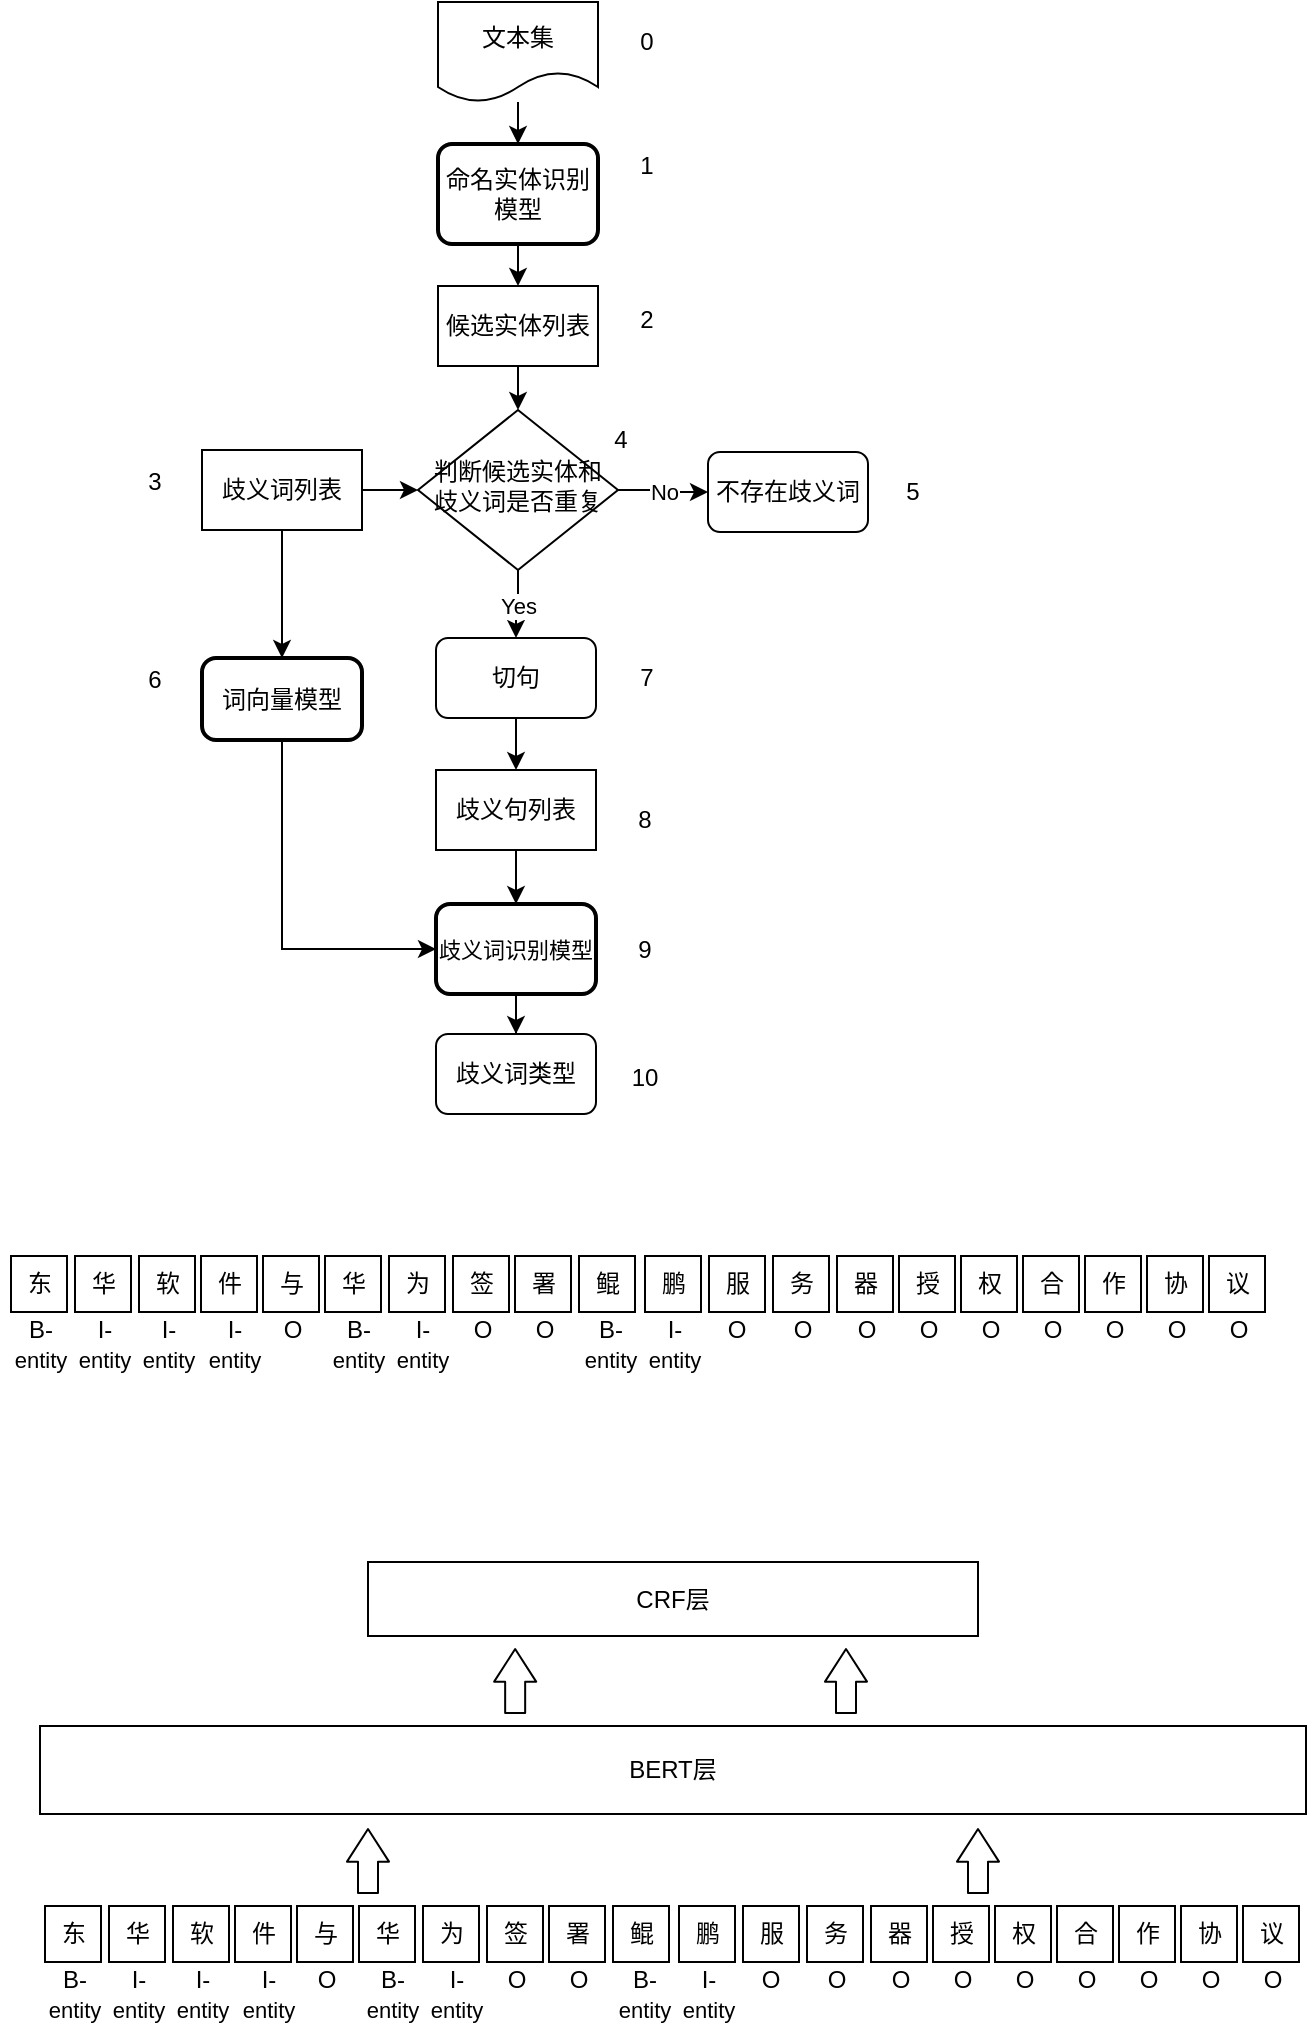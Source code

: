 <mxfile version="13.7.9" type="github">
  <diagram id="C5RBs43oDa-KdzZeNtuy" name="Page-1">
    <mxGraphModel dx="988" dy="623" grid="0" gridSize="10" guides="1" tooltips="1" connect="1" arrows="1" fold="1" page="1" pageScale="1" pageWidth="827" pageHeight="1169" background="#ffffff" math="0" shadow="0">
      <root>
        <mxCell id="WIyWlLk6GJQsqaUBKTNV-0" />
        <mxCell id="WIyWlLk6GJQsqaUBKTNV-1" parent="WIyWlLk6GJQsqaUBKTNV-0" />
        <mxCell id="8-ckLOhh94-560xdvz12-28" value="No" style="edgeStyle=orthogonalEdgeStyle;rounded=0;orthogonalLoop=1;jettySize=auto;html=1;" edge="1" parent="WIyWlLk6GJQsqaUBKTNV-1" source="WIyWlLk6GJQsqaUBKTNV-6" target="WIyWlLk6GJQsqaUBKTNV-7">
          <mxGeometry relative="1" as="geometry" />
        </mxCell>
        <mxCell id="8-ckLOhh94-560xdvz12-51" value="Yes" style="edgeStyle=orthogonalEdgeStyle;rounded=0;orthogonalLoop=1;jettySize=auto;html=1;" edge="1" parent="WIyWlLk6GJQsqaUBKTNV-1" source="WIyWlLk6GJQsqaUBKTNV-6" target="8-ckLOhh94-560xdvz12-50">
          <mxGeometry relative="1" as="geometry" />
        </mxCell>
        <mxCell id="WIyWlLk6GJQsqaUBKTNV-6" value="判断候选实体和歧义词是否重复" style="rhombus;whiteSpace=wrap;html=1;shadow=0;fontFamily=Helvetica;fontSize=12;align=center;strokeWidth=1;spacing=6;spacingTop=-4;" parent="WIyWlLk6GJQsqaUBKTNV-1" vertex="1">
          <mxGeometry x="286" y="270" width="100" height="80" as="geometry" />
        </mxCell>
        <mxCell id="WIyWlLk6GJQsqaUBKTNV-7" value="不存在歧义词" style="rounded=1;whiteSpace=wrap;html=1;fontSize=12;glass=0;strokeWidth=1;shadow=0;" parent="WIyWlLk6GJQsqaUBKTNV-1" vertex="1">
          <mxGeometry x="431" y="291" width="80" height="40" as="geometry" />
        </mxCell>
        <mxCell id="WIyWlLk6GJQsqaUBKTNV-11" value="歧义词类型" style="rounded=1;whiteSpace=wrap;html=1;fontSize=12;glass=0;strokeWidth=1;shadow=0;" parent="WIyWlLk6GJQsqaUBKTNV-1" vertex="1">
          <mxGeometry x="295" y="582" width="80" height="40" as="geometry" />
        </mxCell>
        <mxCell id="8-ckLOhh94-560xdvz12-26" value="" style="edgeStyle=orthogonalEdgeStyle;rounded=0;orthogonalLoop=1;jettySize=auto;html=1;" edge="1" parent="WIyWlLk6GJQsqaUBKTNV-1" source="sXAMdZgzooFVpot21rzu-5" target="8-ckLOhh94-560xdvz12-18">
          <mxGeometry relative="1" as="geometry" />
        </mxCell>
        <mxCell id="sXAMdZgzooFVpot21rzu-5" value="&lt;span&gt;命名实体识别模型&lt;/span&gt;" style="rounded=1;whiteSpace=wrap;html=1;absoluteArcSize=1;arcSize=14;strokeWidth=2;" parent="WIyWlLk6GJQsqaUBKTNV-1" vertex="1">
          <mxGeometry x="296" y="137" width="80" height="50" as="geometry" />
        </mxCell>
        <mxCell id="8-ckLOhh94-560xdvz12-11" style="edgeStyle=orthogonalEdgeStyle;rounded=0;orthogonalLoop=1;jettySize=auto;html=1;exitX=0.5;exitY=1;exitDx=0;exitDy=0;" edge="1" parent="WIyWlLk6GJQsqaUBKTNV-1" source="sXAMdZgzooFVpot21rzu-7" target="WIyWlLk6GJQsqaUBKTNV-11">
          <mxGeometry relative="1" as="geometry" />
        </mxCell>
        <mxCell id="sXAMdZgzooFVpot21rzu-7" value="&lt;span&gt;&lt;font style=&quot;font-size: 11px&quot;&gt;歧义词识别模型&lt;/font&gt;&lt;/span&gt;" style="rounded=1;whiteSpace=wrap;html=1;absoluteArcSize=1;arcSize=14;strokeWidth=2;" parent="WIyWlLk6GJQsqaUBKTNV-1" vertex="1">
          <mxGeometry x="295" y="517" width="80" height="45" as="geometry" />
        </mxCell>
        <mxCell id="8-ckLOhh94-560xdvz12-32" style="edgeStyle=orthogonalEdgeStyle;rounded=0;orthogonalLoop=1;jettySize=auto;html=1;entryX=0;entryY=0.5;entryDx=0;entryDy=0;exitX=0.5;exitY=1;exitDx=0;exitDy=0;" edge="1" parent="WIyWlLk6GJQsqaUBKTNV-1" source="8-ckLOhh94-560xdvz12-1" target="sXAMdZgzooFVpot21rzu-7">
          <mxGeometry relative="1" as="geometry" />
        </mxCell>
        <mxCell id="8-ckLOhh94-560xdvz12-1" value="词向量模型" style="rounded=1;whiteSpace=wrap;html=1;absoluteArcSize=1;arcSize=14;strokeWidth=2;" vertex="1" parent="WIyWlLk6GJQsqaUBKTNV-1">
          <mxGeometry x="178" y="394" width="80" height="41" as="geometry" />
        </mxCell>
        <mxCell id="8-ckLOhh94-560xdvz12-25" value="" style="edgeStyle=orthogonalEdgeStyle;rounded=0;orthogonalLoop=1;jettySize=auto;html=1;" edge="1" parent="WIyWlLk6GJQsqaUBKTNV-1" source="8-ckLOhh94-560xdvz12-16" target="sXAMdZgzooFVpot21rzu-5">
          <mxGeometry relative="1" as="geometry" />
        </mxCell>
        <mxCell id="8-ckLOhh94-560xdvz12-16" value="文本集" style="shape=document;whiteSpace=wrap;html=1;boundedLbl=1;" vertex="1" parent="WIyWlLk6GJQsqaUBKTNV-1">
          <mxGeometry x="296" y="66" width="80" height="50" as="geometry" />
        </mxCell>
        <mxCell id="8-ckLOhh94-560xdvz12-27" value="" style="edgeStyle=orthogonalEdgeStyle;rounded=0;orthogonalLoop=1;jettySize=auto;html=1;" edge="1" parent="WIyWlLk6GJQsqaUBKTNV-1" source="8-ckLOhh94-560xdvz12-18" target="WIyWlLk6GJQsqaUBKTNV-6">
          <mxGeometry relative="1" as="geometry" />
        </mxCell>
        <mxCell id="8-ckLOhh94-560xdvz12-18" value="候选实体列表" style="rounded=0;whiteSpace=wrap;html=1;" vertex="1" parent="WIyWlLk6GJQsqaUBKTNV-1">
          <mxGeometry x="296" y="208" width="80" height="40" as="geometry" />
        </mxCell>
        <mxCell id="8-ckLOhh94-560xdvz12-33" value="0" style="text;html=1;align=center;verticalAlign=middle;resizable=0;points=[];autosize=1;" vertex="1" parent="WIyWlLk6GJQsqaUBKTNV-1">
          <mxGeometry x="390" y="76" width="20" height="20" as="geometry" />
        </mxCell>
        <mxCell id="8-ckLOhh94-560xdvz12-34" value="1" style="text;html=1;align=center;verticalAlign=middle;resizable=0;points=[];autosize=1;" vertex="1" parent="WIyWlLk6GJQsqaUBKTNV-1">
          <mxGeometry x="390" y="138" width="20" height="20" as="geometry" />
        </mxCell>
        <mxCell id="8-ckLOhh94-560xdvz12-35" value="2" style="text;html=1;align=center;verticalAlign=middle;resizable=0;points=[];autosize=1;" vertex="1" parent="WIyWlLk6GJQsqaUBKTNV-1">
          <mxGeometry x="391.5" y="216" width="17" height="18" as="geometry" />
        </mxCell>
        <mxCell id="8-ckLOhh94-560xdvz12-36" value="3" style="text;html=1;align=center;verticalAlign=middle;resizable=0;points=[];autosize=1;" vertex="1" parent="WIyWlLk6GJQsqaUBKTNV-1">
          <mxGeometry x="145" y="297" width="17" height="18" as="geometry" />
        </mxCell>
        <mxCell id="8-ckLOhh94-560xdvz12-37" value="4" style="text;html=1;align=center;verticalAlign=middle;resizable=0;points=[];autosize=1;" vertex="1" parent="WIyWlLk6GJQsqaUBKTNV-1">
          <mxGeometry x="378" y="276" width="17" height="18" as="geometry" />
        </mxCell>
        <mxCell id="8-ckLOhh94-560xdvz12-38" value="5" style="text;html=1;align=center;verticalAlign=middle;resizable=0;points=[];autosize=1;" vertex="1" parent="WIyWlLk6GJQsqaUBKTNV-1">
          <mxGeometry x="524" y="302" width="17" height="18" as="geometry" />
        </mxCell>
        <mxCell id="8-ckLOhh94-560xdvz12-39" value="6" style="text;html=1;align=center;verticalAlign=middle;resizable=0;points=[];autosize=1;" vertex="1" parent="WIyWlLk6GJQsqaUBKTNV-1">
          <mxGeometry x="145" y="396" width="17" height="18" as="geometry" />
        </mxCell>
        <mxCell id="8-ckLOhh94-560xdvz12-40" value="8" style="text;html=1;align=center;verticalAlign=middle;resizable=0;points=[];autosize=1;" vertex="1" parent="WIyWlLk6GJQsqaUBKTNV-1">
          <mxGeometry x="390.5" y="466" width="17" height="18" as="geometry" />
        </mxCell>
        <mxCell id="8-ckLOhh94-560xdvz12-41" value="9" style="text;html=1;align=center;verticalAlign=middle;resizable=0;points=[];autosize=1;" vertex="1" parent="WIyWlLk6GJQsqaUBKTNV-1">
          <mxGeometry x="390.5" y="530.5" width="17" height="18" as="geometry" />
        </mxCell>
        <mxCell id="8-ckLOhh94-560xdvz12-42" value="10" style="text;html=1;align=center;verticalAlign=middle;resizable=0;points=[];autosize=1;" vertex="1" parent="WIyWlLk6GJQsqaUBKTNV-1">
          <mxGeometry x="387.5" y="595" width="23" height="18" as="geometry" />
        </mxCell>
        <mxCell id="8-ckLOhh94-560xdvz12-46" value="" style="edgeStyle=orthogonalEdgeStyle;rounded=0;orthogonalLoop=1;jettySize=auto;html=1;" edge="1" parent="WIyWlLk6GJQsqaUBKTNV-1" source="8-ckLOhh94-560xdvz12-44" target="sXAMdZgzooFVpot21rzu-7">
          <mxGeometry relative="1" as="geometry" />
        </mxCell>
        <mxCell id="8-ckLOhh94-560xdvz12-44" value="歧义句列表" style="rounded=0;whiteSpace=wrap;html=1;" vertex="1" parent="WIyWlLk6GJQsqaUBKTNV-1">
          <mxGeometry x="295" y="450" width="80" height="40" as="geometry" />
        </mxCell>
        <mxCell id="8-ckLOhh94-560xdvz12-48" value="" style="edgeStyle=orthogonalEdgeStyle;rounded=0;orthogonalLoop=1;jettySize=auto;html=1;" edge="1" parent="WIyWlLk6GJQsqaUBKTNV-1" source="8-ckLOhh94-560xdvz12-47" target="WIyWlLk6GJQsqaUBKTNV-6">
          <mxGeometry relative="1" as="geometry" />
        </mxCell>
        <mxCell id="8-ckLOhh94-560xdvz12-49" value="" style="edgeStyle=orthogonalEdgeStyle;rounded=0;orthogonalLoop=1;jettySize=auto;html=1;" edge="1" parent="WIyWlLk6GJQsqaUBKTNV-1" source="8-ckLOhh94-560xdvz12-47" target="8-ckLOhh94-560xdvz12-1">
          <mxGeometry relative="1" as="geometry" />
        </mxCell>
        <mxCell id="8-ckLOhh94-560xdvz12-47" value="歧义词列表" style="rounded=0;whiteSpace=wrap;html=1;" vertex="1" parent="WIyWlLk6GJQsqaUBKTNV-1">
          <mxGeometry x="178" y="290" width="80" height="40" as="geometry" />
        </mxCell>
        <mxCell id="8-ckLOhh94-560xdvz12-52" value="" style="edgeStyle=orthogonalEdgeStyle;rounded=0;orthogonalLoop=1;jettySize=auto;html=1;" edge="1" parent="WIyWlLk6GJQsqaUBKTNV-1" source="8-ckLOhh94-560xdvz12-50" target="8-ckLOhh94-560xdvz12-44">
          <mxGeometry relative="1" as="geometry" />
        </mxCell>
        <mxCell id="8-ckLOhh94-560xdvz12-50" value="切句" style="rounded=1;whiteSpace=wrap;html=1;fontSize=12;glass=0;strokeWidth=1;shadow=0;" vertex="1" parent="WIyWlLk6GJQsqaUBKTNV-1">
          <mxGeometry x="295" y="384" width="80" height="40" as="geometry" />
        </mxCell>
        <mxCell id="8-ckLOhh94-560xdvz12-53" value="7" style="text;html=1;align=center;verticalAlign=middle;resizable=0;points=[];autosize=1;" vertex="1" parent="WIyWlLk6GJQsqaUBKTNV-1">
          <mxGeometry x="391.5" y="395" width="17" height="18" as="geometry" />
        </mxCell>
        <mxCell id="8-ckLOhh94-560xdvz12-97" value="" style="group" vertex="1" connectable="0" parent="WIyWlLk6GJQsqaUBKTNV-1">
          <mxGeometry x="77" y="693" width="632.5" height="60" as="geometry" />
        </mxCell>
        <mxCell id="8-ckLOhh94-560xdvz12-56" value="东" style="whiteSpace=wrap;html=1;aspect=fixed;" vertex="1" parent="8-ckLOhh94-560xdvz12-97">
          <mxGeometry x="5.5" width="28" height="28" as="geometry" />
        </mxCell>
        <mxCell id="8-ckLOhh94-560xdvz12-57" value="华" style="whiteSpace=wrap;html=1;aspect=fixed;" vertex="1" parent="8-ckLOhh94-560xdvz12-97">
          <mxGeometry x="37.5" width="28" height="28" as="geometry" />
        </mxCell>
        <mxCell id="8-ckLOhh94-560xdvz12-58" value="软" style="whiteSpace=wrap;html=1;aspect=fixed;" vertex="1" parent="8-ckLOhh94-560xdvz12-97">
          <mxGeometry x="69.5" width="28" height="28" as="geometry" />
        </mxCell>
        <mxCell id="8-ckLOhh94-560xdvz12-59" value="件" style="whiteSpace=wrap;html=1;aspect=fixed;" vertex="1" parent="8-ckLOhh94-560xdvz12-97">
          <mxGeometry x="100.5" width="28" height="28" as="geometry" />
        </mxCell>
        <mxCell id="8-ckLOhh94-560xdvz12-60" value="与" style="whiteSpace=wrap;html=1;aspect=fixed;" vertex="1" parent="8-ckLOhh94-560xdvz12-97">
          <mxGeometry x="131.5" width="28" height="28" as="geometry" />
        </mxCell>
        <mxCell id="8-ckLOhh94-560xdvz12-61" value="华" style="whiteSpace=wrap;html=1;aspect=fixed;" vertex="1" parent="8-ckLOhh94-560xdvz12-97">
          <mxGeometry x="162.5" width="28" height="28" as="geometry" />
        </mxCell>
        <mxCell id="8-ckLOhh94-560xdvz12-62" value="为" style="whiteSpace=wrap;html=1;aspect=fixed;" vertex="1" parent="8-ckLOhh94-560xdvz12-97">
          <mxGeometry x="194.5" width="28" height="28" as="geometry" />
        </mxCell>
        <mxCell id="8-ckLOhh94-560xdvz12-63" value="签" style="whiteSpace=wrap;html=1;aspect=fixed;" vertex="1" parent="8-ckLOhh94-560xdvz12-97">
          <mxGeometry x="226.5" width="28" height="28" as="geometry" />
        </mxCell>
        <mxCell id="8-ckLOhh94-560xdvz12-64" value="署" style="whiteSpace=wrap;html=1;aspect=fixed;" vertex="1" parent="8-ckLOhh94-560xdvz12-97">
          <mxGeometry x="257.5" width="28" height="28" as="geometry" />
        </mxCell>
        <mxCell id="8-ckLOhh94-560xdvz12-65" value="鲲" style="whiteSpace=wrap;html=1;aspect=fixed;" vertex="1" parent="8-ckLOhh94-560xdvz12-97">
          <mxGeometry x="289.5" width="28" height="28" as="geometry" />
        </mxCell>
        <mxCell id="8-ckLOhh94-560xdvz12-66" value="鹏" style="whiteSpace=wrap;html=1;aspect=fixed;" vertex="1" parent="8-ckLOhh94-560xdvz12-97">
          <mxGeometry x="322.5" width="28" height="28" as="geometry" />
        </mxCell>
        <mxCell id="8-ckLOhh94-560xdvz12-67" value="服" style="whiteSpace=wrap;html=1;aspect=fixed;" vertex="1" parent="8-ckLOhh94-560xdvz12-97">
          <mxGeometry x="354.5" width="28" height="28" as="geometry" />
        </mxCell>
        <mxCell id="8-ckLOhh94-560xdvz12-68" value="务" style="whiteSpace=wrap;html=1;aspect=fixed;" vertex="1" parent="8-ckLOhh94-560xdvz12-97">
          <mxGeometry x="386.5" width="28" height="28" as="geometry" />
        </mxCell>
        <mxCell id="8-ckLOhh94-560xdvz12-69" value="器" style="whiteSpace=wrap;html=1;aspect=fixed;" vertex="1" parent="8-ckLOhh94-560xdvz12-97">
          <mxGeometry x="418.5" width="28" height="28" as="geometry" />
        </mxCell>
        <mxCell id="8-ckLOhh94-560xdvz12-70" value="授" style="whiteSpace=wrap;html=1;aspect=fixed;" vertex="1" parent="8-ckLOhh94-560xdvz12-97">
          <mxGeometry x="449.5" width="28" height="28" as="geometry" />
        </mxCell>
        <mxCell id="8-ckLOhh94-560xdvz12-71" value="权" style="whiteSpace=wrap;html=1;aspect=fixed;" vertex="1" parent="8-ckLOhh94-560xdvz12-97">
          <mxGeometry x="480.5" width="28" height="28" as="geometry" />
        </mxCell>
        <mxCell id="8-ckLOhh94-560xdvz12-72" value="合" style="whiteSpace=wrap;html=1;aspect=fixed;" vertex="1" parent="8-ckLOhh94-560xdvz12-97">
          <mxGeometry x="511.5" width="28" height="28" as="geometry" />
        </mxCell>
        <mxCell id="8-ckLOhh94-560xdvz12-73" value="作" style="whiteSpace=wrap;html=1;aspect=fixed;" vertex="1" parent="8-ckLOhh94-560xdvz12-97">
          <mxGeometry x="542.5" width="28" height="28" as="geometry" />
        </mxCell>
        <mxCell id="8-ckLOhh94-560xdvz12-74" value="协" style="whiteSpace=wrap;html=1;aspect=fixed;" vertex="1" parent="8-ckLOhh94-560xdvz12-97">
          <mxGeometry x="573.5" width="28" height="28" as="geometry" />
        </mxCell>
        <mxCell id="8-ckLOhh94-560xdvz12-75" value="议" style="whiteSpace=wrap;html=1;aspect=fixed;" vertex="1" parent="8-ckLOhh94-560xdvz12-97">
          <mxGeometry x="604.5" width="28" height="28" as="geometry" />
        </mxCell>
        <mxCell id="8-ckLOhh94-560xdvz12-76" value="B-&lt;br&gt;&lt;font style=&quot;font-size: 11px&quot;&gt;entity&lt;/font&gt;" style="text;html=1;align=center;verticalAlign=middle;resizable=0;points=[];autosize=1;" vertex="1" parent="8-ckLOhh94-560xdvz12-97">
          <mxGeometry y="28" width="39" height="32" as="geometry" />
        </mxCell>
        <mxCell id="8-ckLOhh94-560xdvz12-77" value="I-&lt;br&gt;&lt;font style=&quot;font-size: 11px&quot;&gt;entity&lt;/font&gt;" style="text;html=1;align=center;verticalAlign=middle;resizable=0;points=[];autosize=1;" vertex="1" parent="8-ckLOhh94-560xdvz12-97">
          <mxGeometry x="32" y="28" width="39" height="32" as="geometry" />
        </mxCell>
        <mxCell id="8-ckLOhh94-560xdvz12-79" value="I-&lt;br&gt;&lt;font style=&quot;font-size: 11px&quot;&gt;entity&lt;/font&gt;" style="text;html=1;align=center;verticalAlign=middle;resizable=0;points=[];autosize=1;" vertex="1" parent="8-ckLOhh94-560xdvz12-97">
          <mxGeometry x="64" y="28" width="39" height="32" as="geometry" />
        </mxCell>
        <mxCell id="8-ckLOhh94-560xdvz12-80" value="I-&lt;br&gt;&lt;font style=&quot;font-size: 11px&quot;&gt;entity&lt;/font&gt;" style="text;html=1;align=center;verticalAlign=middle;resizable=0;points=[];autosize=1;" vertex="1" parent="8-ckLOhh94-560xdvz12-97">
          <mxGeometry x="97.5" y="28" width="39" height="32" as="geometry" />
        </mxCell>
        <mxCell id="8-ckLOhh94-560xdvz12-81" value="O" style="text;html=1;align=center;verticalAlign=middle;resizable=0;points=[];autosize=1;" vertex="1" parent="8-ckLOhh94-560xdvz12-97">
          <mxGeometry x="136.5" y="28" width="19" height="18" as="geometry" />
        </mxCell>
        <mxCell id="8-ckLOhh94-560xdvz12-82" value="B-&lt;br&gt;&lt;font style=&quot;font-size: 11px&quot;&gt;entity&lt;/font&gt;" style="text;html=1;align=center;verticalAlign=middle;resizable=0;points=[];autosize=1;" vertex="1" parent="8-ckLOhh94-560xdvz12-97">
          <mxGeometry x="159.5" y="28" width="39" height="32" as="geometry" />
        </mxCell>
        <mxCell id="8-ckLOhh94-560xdvz12-83" value="I-&lt;br&gt;&lt;font style=&quot;font-size: 11px&quot;&gt;entity&lt;/font&gt;" style="text;html=1;align=center;verticalAlign=middle;resizable=0;points=[];autosize=1;" vertex="1" parent="8-ckLOhh94-560xdvz12-97">
          <mxGeometry x="191.5" y="28" width="39" height="32" as="geometry" />
        </mxCell>
        <mxCell id="8-ckLOhh94-560xdvz12-84" value="O" style="text;html=1;align=center;verticalAlign=middle;resizable=0;points=[];autosize=1;" vertex="1" parent="8-ckLOhh94-560xdvz12-97">
          <mxGeometry x="231" y="28" width="19" height="18" as="geometry" />
        </mxCell>
        <mxCell id="8-ckLOhh94-560xdvz12-85" value="O" style="text;html=1;align=center;verticalAlign=middle;resizable=0;points=[];autosize=1;" vertex="1" parent="8-ckLOhh94-560xdvz12-97">
          <mxGeometry x="262" y="28" width="19" height="18" as="geometry" />
        </mxCell>
        <mxCell id="8-ckLOhh94-560xdvz12-86" value="O" style="text;html=1;align=center;verticalAlign=middle;resizable=0;points=[];autosize=1;" vertex="1" parent="8-ckLOhh94-560xdvz12-97">
          <mxGeometry x="358.5" y="28" width="19" height="18" as="geometry" />
        </mxCell>
        <mxCell id="8-ckLOhh94-560xdvz12-87" value="B-&lt;br&gt;&lt;font style=&quot;font-size: 11px&quot;&gt;entity&lt;/font&gt;" style="text;html=1;align=center;verticalAlign=middle;resizable=0;points=[];autosize=1;" vertex="1" parent="8-ckLOhh94-560xdvz12-97">
          <mxGeometry x="285.5" y="28" width="39" height="32" as="geometry" />
        </mxCell>
        <mxCell id="8-ckLOhh94-560xdvz12-88" value="I-&lt;br&gt;&lt;font style=&quot;font-size: 11px&quot;&gt;entity&lt;/font&gt;" style="text;html=1;align=center;verticalAlign=middle;resizable=0;points=[];autosize=1;" vertex="1" parent="8-ckLOhh94-560xdvz12-97">
          <mxGeometry x="317.5" y="28" width="39" height="32" as="geometry" />
        </mxCell>
        <mxCell id="8-ckLOhh94-560xdvz12-89" value="O" style="text;html=1;align=center;verticalAlign=middle;resizable=0;points=[];autosize=1;" vertex="1" parent="8-ckLOhh94-560xdvz12-97">
          <mxGeometry x="391" y="28" width="19" height="18" as="geometry" />
        </mxCell>
        <mxCell id="8-ckLOhh94-560xdvz12-90" value="O" style="text;html=1;align=center;verticalAlign=middle;resizable=0;points=[];autosize=1;" vertex="1" parent="8-ckLOhh94-560xdvz12-97">
          <mxGeometry x="423" y="28" width="19" height="18" as="geometry" />
        </mxCell>
        <mxCell id="8-ckLOhh94-560xdvz12-91" value="O" style="text;html=1;align=center;verticalAlign=middle;resizable=0;points=[];autosize=1;" vertex="1" parent="8-ckLOhh94-560xdvz12-97">
          <mxGeometry x="454" y="28" width="19" height="18" as="geometry" />
        </mxCell>
        <mxCell id="8-ckLOhh94-560xdvz12-92" value="O" style="text;html=1;align=center;verticalAlign=middle;resizable=0;points=[];autosize=1;" vertex="1" parent="8-ckLOhh94-560xdvz12-97">
          <mxGeometry x="485" y="28" width="19" height="18" as="geometry" />
        </mxCell>
        <mxCell id="8-ckLOhh94-560xdvz12-93" value="O" style="text;html=1;align=center;verticalAlign=middle;resizable=0;points=[];autosize=1;" vertex="1" parent="8-ckLOhh94-560xdvz12-97">
          <mxGeometry x="516" y="28" width="19" height="18" as="geometry" />
        </mxCell>
        <mxCell id="8-ckLOhh94-560xdvz12-94" value="O" style="text;html=1;align=center;verticalAlign=middle;resizable=0;points=[];autosize=1;" vertex="1" parent="8-ckLOhh94-560xdvz12-97">
          <mxGeometry x="547" y="28" width="19" height="18" as="geometry" />
        </mxCell>
        <mxCell id="8-ckLOhh94-560xdvz12-95" value="O" style="text;html=1;align=center;verticalAlign=middle;resizable=0;points=[];autosize=1;" vertex="1" parent="8-ckLOhh94-560xdvz12-97">
          <mxGeometry x="578" y="28" width="19" height="18" as="geometry" />
        </mxCell>
        <mxCell id="8-ckLOhh94-560xdvz12-96" value="O" style="text;html=1;align=center;verticalAlign=middle;resizable=0;points=[];autosize=1;" vertex="1" parent="8-ckLOhh94-560xdvz12-97">
          <mxGeometry x="609" y="28" width="19" height="18" as="geometry" />
        </mxCell>
        <mxCell id="8-ckLOhh94-560xdvz12-98" value="" style="group" vertex="1" connectable="0" parent="WIyWlLk6GJQsqaUBKTNV-1">
          <mxGeometry x="94" y="1018" width="632.5" height="60" as="geometry" />
        </mxCell>
        <mxCell id="8-ckLOhh94-560xdvz12-99" value="东" style="whiteSpace=wrap;html=1;aspect=fixed;" vertex="1" parent="8-ckLOhh94-560xdvz12-98">
          <mxGeometry x="5.5" width="28" height="28" as="geometry" />
        </mxCell>
        <mxCell id="8-ckLOhh94-560xdvz12-100" value="华" style="whiteSpace=wrap;html=1;aspect=fixed;" vertex="1" parent="8-ckLOhh94-560xdvz12-98">
          <mxGeometry x="37.5" width="28" height="28" as="geometry" />
        </mxCell>
        <mxCell id="8-ckLOhh94-560xdvz12-101" value="软" style="whiteSpace=wrap;html=1;aspect=fixed;" vertex="1" parent="8-ckLOhh94-560xdvz12-98">
          <mxGeometry x="69.5" width="28" height="28" as="geometry" />
        </mxCell>
        <mxCell id="8-ckLOhh94-560xdvz12-102" value="件" style="whiteSpace=wrap;html=1;aspect=fixed;" vertex="1" parent="8-ckLOhh94-560xdvz12-98">
          <mxGeometry x="100.5" width="28" height="28" as="geometry" />
        </mxCell>
        <mxCell id="8-ckLOhh94-560xdvz12-103" value="与" style="whiteSpace=wrap;html=1;aspect=fixed;" vertex="1" parent="8-ckLOhh94-560xdvz12-98">
          <mxGeometry x="131.5" width="28" height="28" as="geometry" />
        </mxCell>
        <mxCell id="8-ckLOhh94-560xdvz12-104" value="华" style="whiteSpace=wrap;html=1;aspect=fixed;" vertex="1" parent="8-ckLOhh94-560xdvz12-98">
          <mxGeometry x="162.5" width="28" height="28" as="geometry" />
        </mxCell>
        <mxCell id="8-ckLOhh94-560xdvz12-105" value="为" style="whiteSpace=wrap;html=1;aspect=fixed;" vertex="1" parent="8-ckLOhh94-560xdvz12-98">
          <mxGeometry x="194.5" width="28" height="28" as="geometry" />
        </mxCell>
        <mxCell id="8-ckLOhh94-560xdvz12-106" value="签" style="whiteSpace=wrap;html=1;aspect=fixed;" vertex="1" parent="8-ckLOhh94-560xdvz12-98">
          <mxGeometry x="226.5" width="28" height="28" as="geometry" />
        </mxCell>
        <mxCell id="8-ckLOhh94-560xdvz12-107" value="署" style="whiteSpace=wrap;html=1;aspect=fixed;" vertex="1" parent="8-ckLOhh94-560xdvz12-98">
          <mxGeometry x="257.5" width="28" height="28" as="geometry" />
        </mxCell>
        <mxCell id="8-ckLOhh94-560xdvz12-108" value="鲲" style="whiteSpace=wrap;html=1;aspect=fixed;" vertex="1" parent="8-ckLOhh94-560xdvz12-98">
          <mxGeometry x="289.5" width="28" height="28" as="geometry" />
        </mxCell>
        <mxCell id="8-ckLOhh94-560xdvz12-109" value="鹏" style="whiteSpace=wrap;html=1;aspect=fixed;" vertex="1" parent="8-ckLOhh94-560xdvz12-98">
          <mxGeometry x="322.5" width="28" height="28" as="geometry" />
        </mxCell>
        <mxCell id="8-ckLOhh94-560xdvz12-110" value="服" style="whiteSpace=wrap;html=1;aspect=fixed;" vertex="1" parent="8-ckLOhh94-560xdvz12-98">
          <mxGeometry x="354.5" width="28" height="28" as="geometry" />
        </mxCell>
        <mxCell id="8-ckLOhh94-560xdvz12-111" value="务" style="whiteSpace=wrap;html=1;aspect=fixed;" vertex="1" parent="8-ckLOhh94-560xdvz12-98">
          <mxGeometry x="386.5" width="28" height="28" as="geometry" />
        </mxCell>
        <mxCell id="8-ckLOhh94-560xdvz12-112" value="器" style="whiteSpace=wrap;html=1;aspect=fixed;" vertex="1" parent="8-ckLOhh94-560xdvz12-98">
          <mxGeometry x="418.5" width="28" height="28" as="geometry" />
        </mxCell>
        <mxCell id="8-ckLOhh94-560xdvz12-113" value="授" style="whiteSpace=wrap;html=1;aspect=fixed;" vertex="1" parent="8-ckLOhh94-560xdvz12-98">
          <mxGeometry x="449.5" width="28" height="28" as="geometry" />
        </mxCell>
        <mxCell id="8-ckLOhh94-560xdvz12-114" value="权" style="whiteSpace=wrap;html=1;aspect=fixed;" vertex="1" parent="8-ckLOhh94-560xdvz12-98">
          <mxGeometry x="480.5" width="28" height="28" as="geometry" />
        </mxCell>
        <mxCell id="8-ckLOhh94-560xdvz12-115" value="合" style="whiteSpace=wrap;html=1;aspect=fixed;" vertex="1" parent="8-ckLOhh94-560xdvz12-98">
          <mxGeometry x="511.5" width="28" height="28" as="geometry" />
        </mxCell>
        <mxCell id="8-ckLOhh94-560xdvz12-116" value="作" style="whiteSpace=wrap;html=1;aspect=fixed;" vertex="1" parent="8-ckLOhh94-560xdvz12-98">
          <mxGeometry x="542.5" width="28" height="28" as="geometry" />
        </mxCell>
        <mxCell id="8-ckLOhh94-560xdvz12-117" value="协" style="whiteSpace=wrap;html=1;aspect=fixed;" vertex="1" parent="8-ckLOhh94-560xdvz12-98">
          <mxGeometry x="573.5" width="28" height="28" as="geometry" />
        </mxCell>
        <mxCell id="8-ckLOhh94-560xdvz12-118" value="议" style="whiteSpace=wrap;html=1;aspect=fixed;" vertex="1" parent="8-ckLOhh94-560xdvz12-98">
          <mxGeometry x="604.5" width="28" height="28" as="geometry" />
        </mxCell>
        <mxCell id="8-ckLOhh94-560xdvz12-119" value="B-&lt;br&gt;&lt;font style=&quot;font-size: 11px&quot;&gt;entity&lt;/font&gt;" style="text;html=1;align=center;verticalAlign=middle;resizable=0;points=[];autosize=1;" vertex="1" parent="8-ckLOhh94-560xdvz12-98">
          <mxGeometry y="28" width="39" height="32" as="geometry" />
        </mxCell>
        <mxCell id="8-ckLOhh94-560xdvz12-120" value="I-&lt;br&gt;&lt;font style=&quot;font-size: 11px&quot;&gt;entity&lt;/font&gt;" style="text;html=1;align=center;verticalAlign=middle;resizable=0;points=[];autosize=1;" vertex="1" parent="8-ckLOhh94-560xdvz12-98">
          <mxGeometry x="32" y="28" width="39" height="32" as="geometry" />
        </mxCell>
        <mxCell id="8-ckLOhh94-560xdvz12-121" value="I-&lt;br&gt;&lt;font style=&quot;font-size: 11px&quot;&gt;entity&lt;/font&gt;" style="text;html=1;align=center;verticalAlign=middle;resizable=0;points=[];autosize=1;" vertex="1" parent="8-ckLOhh94-560xdvz12-98">
          <mxGeometry x="64" y="28" width="39" height="32" as="geometry" />
        </mxCell>
        <mxCell id="8-ckLOhh94-560xdvz12-122" value="I-&lt;br&gt;&lt;font style=&quot;font-size: 11px&quot;&gt;entity&lt;/font&gt;" style="text;html=1;align=center;verticalAlign=middle;resizable=0;points=[];autosize=1;" vertex="1" parent="8-ckLOhh94-560xdvz12-98">
          <mxGeometry x="97.5" y="28" width="39" height="32" as="geometry" />
        </mxCell>
        <mxCell id="8-ckLOhh94-560xdvz12-123" value="O" style="text;html=1;align=center;verticalAlign=middle;resizable=0;points=[];autosize=1;" vertex="1" parent="8-ckLOhh94-560xdvz12-98">
          <mxGeometry x="136.5" y="28" width="19" height="18" as="geometry" />
        </mxCell>
        <mxCell id="8-ckLOhh94-560xdvz12-124" value="B-&lt;br&gt;&lt;font style=&quot;font-size: 11px&quot;&gt;entity&lt;/font&gt;" style="text;html=1;align=center;verticalAlign=middle;resizable=0;points=[];autosize=1;" vertex="1" parent="8-ckLOhh94-560xdvz12-98">
          <mxGeometry x="159.5" y="28" width="39" height="32" as="geometry" />
        </mxCell>
        <mxCell id="8-ckLOhh94-560xdvz12-125" value="I-&lt;br&gt;&lt;font style=&quot;font-size: 11px&quot;&gt;entity&lt;/font&gt;" style="text;html=1;align=center;verticalAlign=middle;resizable=0;points=[];autosize=1;" vertex="1" parent="8-ckLOhh94-560xdvz12-98">
          <mxGeometry x="191.5" y="28" width="39" height="32" as="geometry" />
        </mxCell>
        <mxCell id="8-ckLOhh94-560xdvz12-126" value="O" style="text;html=1;align=center;verticalAlign=middle;resizable=0;points=[];autosize=1;" vertex="1" parent="8-ckLOhh94-560xdvz12-98">
          <mxGeometry x="231" y="28" width="19" height="18" as="geometry" />
        </mxCell>
        <mxCell id="8-ckLOhh94-560xdvz12-127" value="O" style="text;html=1;align=center;verticalAlign=middle;resizable=0;points=[];autosize=1;" vertex="1" parent="8-ckLOhh94-560xdvz12-98">
          <mxGeometry x="262" y="28" width="19" height="18" as="geometry" />
        </mxCell>
        <mxCell id="8-ckLOhh94-560xdvz12-128" value="O" style="text;html=1;align=center;verticalAlign=middle;resizable=0;points=[];autosize=1;" vertex="1" parent="8-ckLOhh94-560xdvz12-98">
          <mxGeometry x="358.5" y="28" width="19" height="18" as="geometry" />
        </mxCell>
        <mxCell id="8-ckLOhh94-560xdvz12-129" value="B-&lt;br&gt;&lt;font style=&quot;font-size: 11px&quot;&gt;entity&lt;/font&gt;" style="text;html=1;align=center;verticalAlign=middle;resizable=0;points=[];autosize=1;" vertex="1" parent="8-ckLOhh94-560xdvz12-98">
          <mxGeometry x="285.5" y="28" width="39" height="32" as="geometry" />
        </mxCell>
        <mxCell id="8-ckLOhh94-560xdvz12-130" value="I-&lt;br&gt;&lt;font style=&quot;font-size: 11px&quot;&gt;entity&lt;/font&gt;" style="text;html=1;align=center;verticalAlign=middle;resizable=0;points=[];autosize=1;" vertex="1" parent="8-ckLOhh94-560xdvz12-98">
          <mxGeometry x="317.5" y="28" width="39" height="32" as="geometry" />
        </mxCell>
        <mxCell id="8-ckLOhh94-560xdvz12-131" value="O" style="text;html=1;align=center;verticalAlign=middle;resizable=0;points=[];autosize=1;" vertex="1" parent="8-ckLOhh94-560xdvz12-98">
          <mxGeometry x="391" y="28" width="19" height="18" as="geometry" />
        </mxCell>
        <mxCell id="8-ckLOhh94-560xdvz12-132" value="O" style="text;html=1;align=center;verticalAlign=middle;resizable=0;points=[];autosize=1;" vertex="1" parent="8-ckLOhh94-560xdvz12-98">
          <mxGeometry x="423" y="28" width="19" height="18" as="geometry" />
        </mxCell>
        <mxCell id="8-ckLOhh94-560xdvz12-133" value="O" style="text;html=1;align=center;verticalAlign=middle;resizable=0;points=[];autosize=1;" vertex="1" parent="8-ckLOhh94-560xdvz12-98">
          <mxGeometry x="454" y="28" width="19" height="18" as="geometry" />
        </mxCell>
        <mxCell id="8-ckLOhh94-560xdvz12-134" value="O" style="text;html=1;align=center;verticalAlign=middle;resizable=0;points=[];autosize=1;" vertex="1" parent="8-ckLOhh94-560xdvz12-98">
          <mxGeometry x="485" y="28" width="19" height="18" as="geometry" />
        </mxCell>
        <mxCell id="8-ckLOhh94-560xdvz12-135" value="O" style="text;html=1;align=center;verticalAlign=middle;resizable=0;points=[];autosize=1;" vertex="1" parent="8-ckLOhh94-560xdvz12-98">
          <mxGeometry x="516" y="28" width="19" height="18" as="geometry" />
        </mxCell>
        <mxCell id="8-ckLOhh94-560xdvz12-136" value="O" style="text;html=1;align=center;verticalAlign=middle;resizable=0;points=[];autosize=1;" vertex="1" parent="8-ckLOhh94-560xdvz12-98">
          <mxGeometry x="547" y="28" width="19" height="18" as="geometry" />
        </mxCell>
        <mxCell id="8-ckLOhh94-560xdvz12-137" value="O" style="text;html=1;align=center;verticalAlign=middle;resizable=0;points=[];autosize=1;" vertex="1" parent="8-ckLOhh94-560xdvz12-98">
          <mxGeometry x="578" y="28" width="19" height="18" as="geometry" />
        </mxCell>
        <mxCell id="8-ckLOhh94-560xdvz12-138" value="O" style="text;html=1;align=center;verticalAlign=middle;resizable=0;points=[];autosize=1;" vertex="1" parent="8-ckLOhh94-560xdvz12-98">
          <mxGeometry x="609" y="28" width="19" height="18" as="geometry" />
        </mxCell>
        <mxCell id="8-ckLOhh94-560xdvz12-139" value="BERT层" style="rounded=0;whiteSpace=wrap;html=1;" vertex="1" parent="WIyWlLk6GJQsqaUBKTNV-1">
          <mxGeometry x="97" y="928" width="633" height="44" as="geometry" />
        </mxCell>
        <mxCell id="8-ckLOhh94-560xdvz12-140" value="" style="shape=flexArrow;endArrow=classic;html=1;endWidth=10;endSize=5.108;" edge="1" parent="WIyWlLk6GJQsqaUBKTNV-1">
          <mxGeometry width="50" height="50" relative="1" as="geometry">
            <mxPoint x="261" y="1012" as="sourcePoint" />
            <mxPoint x="261" y="979" as="targetPoint" />
          </mxGeometry>
        </mxCell>
        <mxCell id="8-ckLOhh94-560xdvz12-142" value="CRF层" style="rounded=0;whiteSpace=wrap;html=1;" vertex="1" parent="WIyWlLk6GJQsqaUBKTNV-1">
          <mxGeometry x="261" y="846" width="305" height="37" as="geometry" />
        </mxCell>
        <mxCell id="8-ckLOhh94-560xdvz12-146" value="" style="shape=flexArrow;endArrow=classic;html=1;endWidth=10;endSize=5.108;" edge="1" parent="WIyWlLk6GJQsqaUBKTNV-1">
          <mxGeometry width="50" height="50" relative="1" as="geometry">
            <mxPoint x="566" y="1012" as="sourcePoint" />
            <mxPoint x="566" y="979" as="targetPoint" />
          </mxGeometry>
        </mxCell>
        <mxCell id="8-ckLOhh94-560xdvz12-147" value="" style="shape=flexArrow;endArrow=classic;html=1;endWidth=10;endSize=5.108;" edge="1" parent="WIyWlLk6GJQsqaUBKTNV-1">
          <mxGeometry width="50" height="50" relative="1" as="geometry">
            <mxPoint x="334.58" y="922" as="sourcePoint" />
            <mxPoint x="334.58" y="889" as="targetPoint" />
          </mxGeometry>
        </mxCell>
        <mxCell id="8-ckLOhh94-560xdvz12-148" value="" style="shape=flexArrow;endArrow=classic;html=1;endWidth=10;endSize=5.108;" edge="1" parent="WIyWlLk6GJQsqaUBKTNV-1">
          <mxGeometry width="50" height="50" relative="1" as="geometry">
            <mxPoint x="500" y="922" as="sourcePoint" />
            <mxPoint x="500" y="889" as="targetPoint" />
          </mxGeometry>
        </mxCell>
      </root>
    </mxGraphModel>
  </diagram>
</mxfile>
